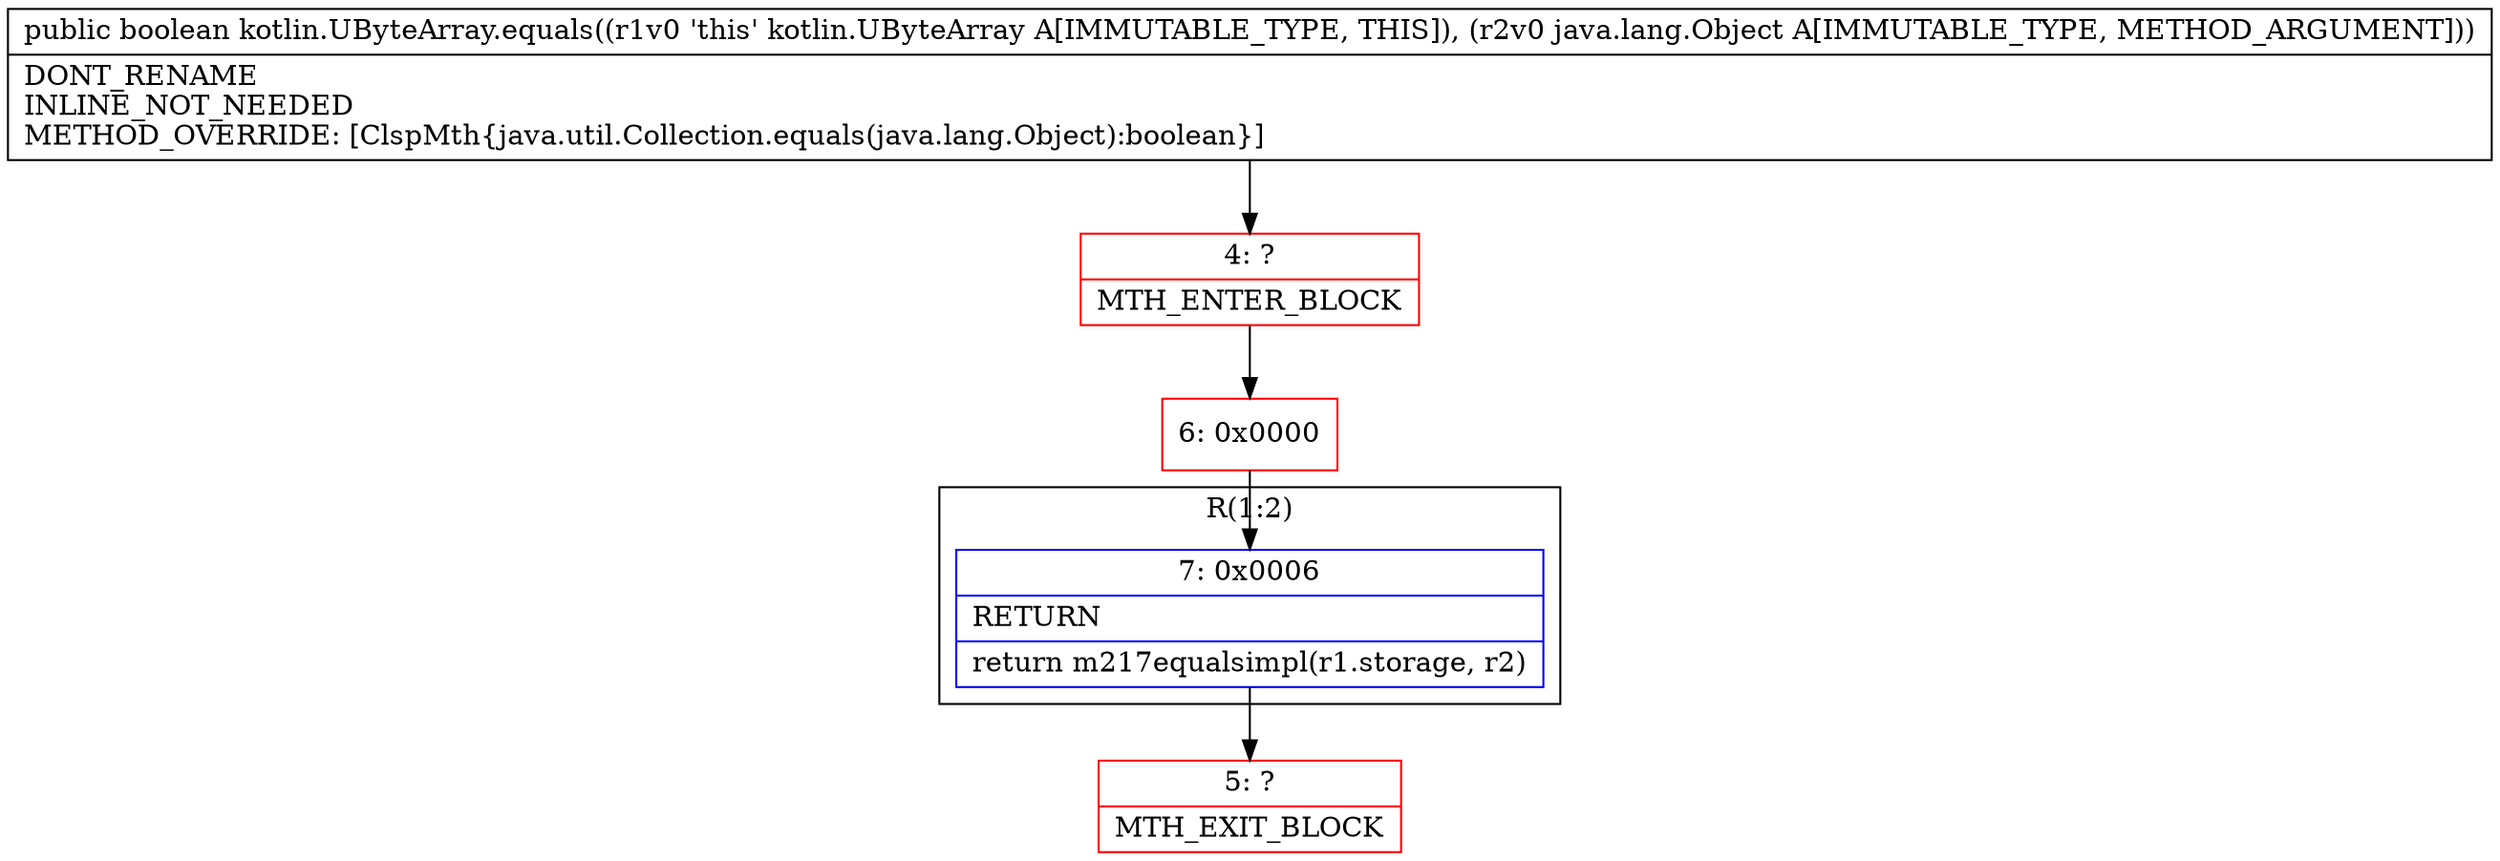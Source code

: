 digraph "CFG forkotlin.UByteArray.equals(Ljava\/lang\/Object;)Z" {
subgraph cluster_Region_1656729554 {
label = "R(1:2)";
node [shape=record,color=blue];
Node_7 [shape=record,label="{7\:\ 0x0006|RETURN\l|return m217equalsimpl(r1.storage, r2)\l}"];
}
Node_4 [shape=record,color=red,label="{4\:\ ?|MTH_ENTER_BLOCK\l}"];
Node_6 [shape=record,color=red,label="{6\:\ 0x0000}"];
Node_5 [shape=record,color=red,label="{5\:\ ?|MTH_EXIT_BLOCK\l}"];
MethodNode[shape=record,label="{public boolean kotlin.UByteArray.equals((r1v0 'this' kotlin.UByteArray A[IMMUTABLE_TYPE, THIS]), (r2v0 java.lang.Object A[IMMUTABLE_TYPE, METHOD_ARGUMENT]))  | DONT_RENAME\lINLINE_NOT_NEEDED\lMETHOD_OVERRIDE: [ClspMth\{java.util.Collection.equals(java.lang.Object):boolean\}]\l}"];
MethodNode -> Node_4;Node_7 -> Node_5;
Node_4 -> Node_6;
Node_6 -> Node_7;
}

